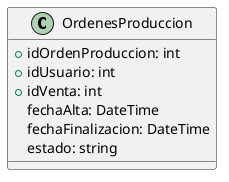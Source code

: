 @startuml OrdenesProduccion
class OrdenesProduccion{
    +idOrdenProduccion: int
    +idUsuario: int
    +idVenta: int
    fechaAlta: DateTime
    fechaFinalizacion: DateTime
    estado: string
}
@enduml